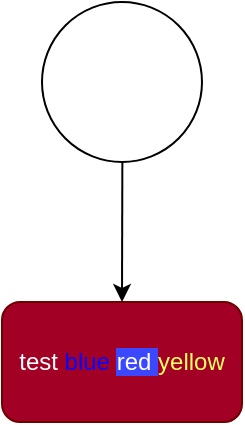 <mxfile>
    <diagram id="jfblZAxlqD3-o_BnIH8Q" name="Page-1">
        <mxGraphModel dx="1013" dy="489" grid="1" gridSize="10" guides="1" tooltips="1" connect="1" arrows="1" fold="1" page="1" pageScale="1" pageWidth="850" pageHeight="1100" math="0" shadow="0">
            <root>
                <mxCell id="0"/>
                <mxCell id="1" parent="0"/>
                <mxCell id="2" value="test &lt;font color=&quot;#0800ff&quot;&gt;blue &lt;/font&gt;&lt;span style=&quot;background-color: rgb(59, 72, 255);&quot;&gt;red &lt;/span&gt;&lt;font color=&quot;#ffff66&quot;&gt;yellow&lt;/font&gt;" style="rounded=1;whiteSpace=wrap;html=1;fillColor=#a20025;fontColor=#ffffff;strokeColor=#6F0000;" vertex="1" parent="1">
                    <mxGeometry x="470" y="240" width="120" height="60" as="geometry"/>
                </mxCell>
                <mxCell id="4" value="" style="edgeStyle=none;html=1;" edge="1" parent="1" source="3" target="2">
                    <mxGeometry relative="1" as="geometry"/>
                </mxCell>
                <mxCell id="3" value="" style="ellipse;whiteSpace=wrap;html=1;aspect=fixed;" vertex="1" parent="1">
                    <mxGeometry x="490" y="90" width="80" height="80" as="geometry"/>
                </mxCell>
            </root>
        </mxGraphModel>
    </diagram>
</mxfile>